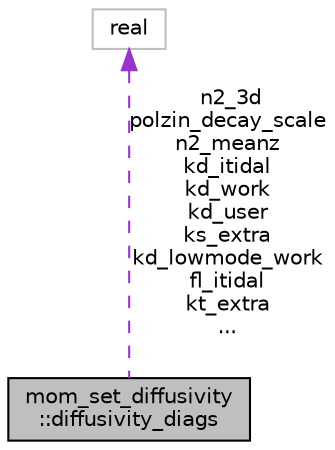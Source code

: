 digraph "mom_set_diffusivity::diffusivity_diags"
{
 // INTERACTIVE_SVG=YES
  edge [fontname="Helvetica",fontsize="10",labelfontname="Helvetica",labelfontsize="10"];
  node [fontname="Helvetica",fontsize="10",shape=record];
  Node1 [label="mom_set_diffusivity\l::diffusivity_diags",height=0.2,width=0.4,color="black", fillcolor="grey75", style="filled", fontcolor="black"];
  Node2 -> Node1 [dir="back",color="darkorchid3",fontsize="10",style="dashed",label=" n2_3d\npolzin_decay_scale\nn2_meanz\nkd_itidal\nkd_work\nkd_user\nks_extra\nkd_lowmode_work\nfl_itidal\nkt_extra\n..." ,fontname="Helvetica"];
  Node2 [label="real",height=0.2,width=0.4,color="grey75", fillcolor="white", style="filled"];
}
